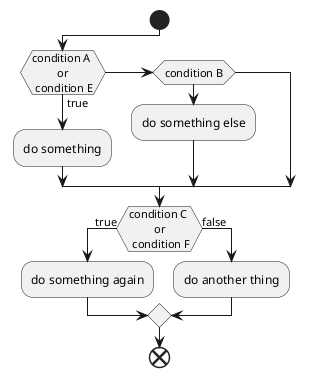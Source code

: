 {
  "sha1": "nqrwkle2yc9w5czvcn7tucjva4ys0ay",
  "insertion": {
    "when": "2024-06-04T17:28:38.958Z",
    "url": "http://forum.plantuml.net/8701/skinparam-defaulttextalignment-center-does-elseif-boxes",
    "user": "plantuml@gmail.com"
  }
}
@startuml
skinparam defaultTextAlignment center
start
if (condition A \n or \n condition E) then (true)
:do something;
elseif (condition B)
:do something else;
endif
if (condition C \n or \n condition F) then (true)
:do something again;
else (false)
:do another thing;
endif
end
@enduml
